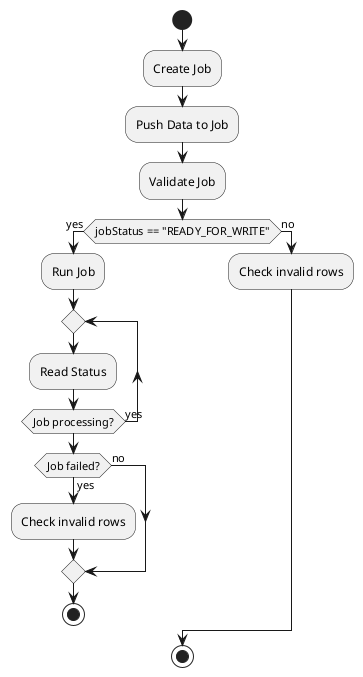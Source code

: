@startuml
start
:Create Job;
:Push Data to Job;
:Validate Job;
if (jobStatus == "READY_FOR_WRITE") then (yes)
:Run Job;
repeat
    :Read Status;
repeat while (Job processing?) is (yes)
if (Job failed?) then (yes)
    :Check invalid rows;
else (no)
endif
stop
else (no)
:Check invalid rows;
endif
stop
@enduml